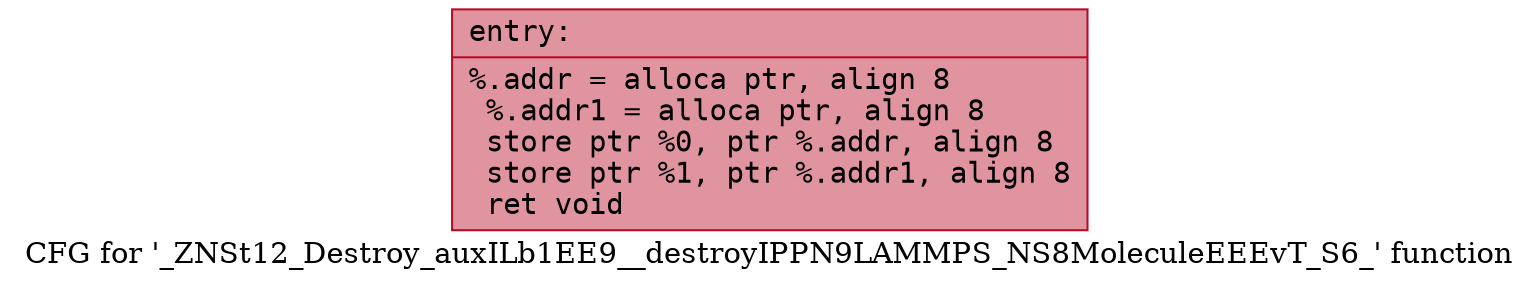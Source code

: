 digraph "CFG for '_ZNSt12_Destroy_auxILb1EE9__destroyIPPN9LAMMPS_NS8MoleculeEEEvT_S6_' function" {
	label="CFG for '_ZNSt12_Destroy_auxILb1EE9__destroyIPPN9LAMMPS_NS8MoleculeEEEvT_S6_' function";

	Node0x55aea9333160 [shape=record,color="#b70d28ff", style=filled, fillcolor="#b70d2870" fontname="Courier",label="{entry:\l|  %.addr = alloca ptr, align 8\l  %.addr1 = alloca ptr, align 8\l  store ptr %0, ptr %.addr, align 8\l  store ptr %1, ptr %.addr1, align 8\l  ret void\l}"];
}
